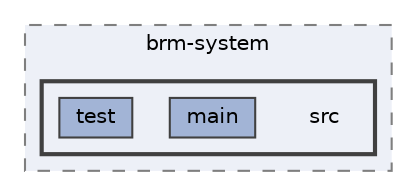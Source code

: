 digraph "repository/brm-system/src"
{
 // LATEX_PDF_SIZE
  bgcolor="transparent";
  edge [fontname=Helvetica,fontsize=10,labelfontname=Helvetica,labelfontsize=10];
  node [fontname=Helvetica,fontsize=10,shape=box,height=0.2,width=0.4];
  compound=true
  subgraph clusterdir_4a6ba85f271be804ae409ba4bcb6798d {
    graph [ bgcolor="#edf0f7", pencolor="grey50", label="brm-system", fontname=Helvetica,fontsize=10 style="filled,dashed", URL="dir_4a6ba85f271be804ae409ba4bcb6798d.html",tooltip=""]
  subgraph clusterdir_d9d50a62023ff411ae7d026ae69d457a {
    graph [ bgcolor="#edf0f7", pencolor="grey25", label="", fontname=Helvetica,fontsize=10 style="filled,bold", URL="dir_d9d50a62023ff411ae7d026ae69d457a.html",tooltip=""]
    dir_d9d50a62023ff411ae7d026ae69d457a [shape=plaintext, label="src"];
  dir_73161a862a07b455c8cc50c384b07552 [label="main", fillcolor="#a2b4d6", color="grey25", style="filled", URL="dir_73161a862a07b455c8cc50c384b07552.html",tooltip=""];
  dir_a1536e705c2f9984e0179000c1de1a0b [label="test", fillcolor="#a2b4d6", color="grey25", style="filled", URL="dir_a1536e705c2f9984e0179000c1de1a0b.html",tooltip=""];
  }
  }
}
